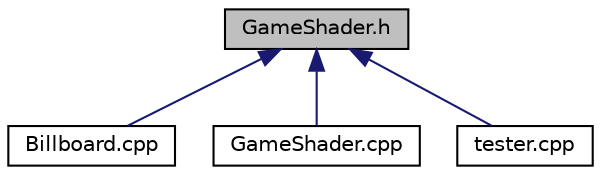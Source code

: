 digraph "GameShader.h"
{
  edge [fontname="Helvetica",fontsize="10",labelfontname="Helvetica",labelfontsize="10"];
  node [fontname="Helvetica",fontsize="10",shape=record];
  Node1 [label="GameShader.h",height=0.2,width=0.4,color="black", fillcolor="grey75", style="filled", fontcolor="black"];
  Node1 -> Node2 [dir="back",color="midnightblue",fontsize="10",style="solid",fontname="Helvetica"];
  Node2 [label="Billboard.cpp",height=0.2,width=0.4,color="black", fillcolor="white", style="filled",URL="$_billboard_8cpp.html"];
  Node1 -> Node3 [dir="back",color="midnightblue",fontsize="10",style="solid",fontname="Helvetica"];
  Node3 [label="GameShader.cpp",height=0.2,width=0.4,color="black", fillcolor="white", style="filled",URL="$_game_shader_8cpp.html"];
  Node1 -> Node4 [dir="back",color="midnightblue",fontsize="10",style="solid",fontname="Helvetica"];
  Node4 [label="tester.cpp",height=0.2,width=0.4,color="black", fillcolor="white", style="filled",URL="$tester_8cpp.html"];
}
